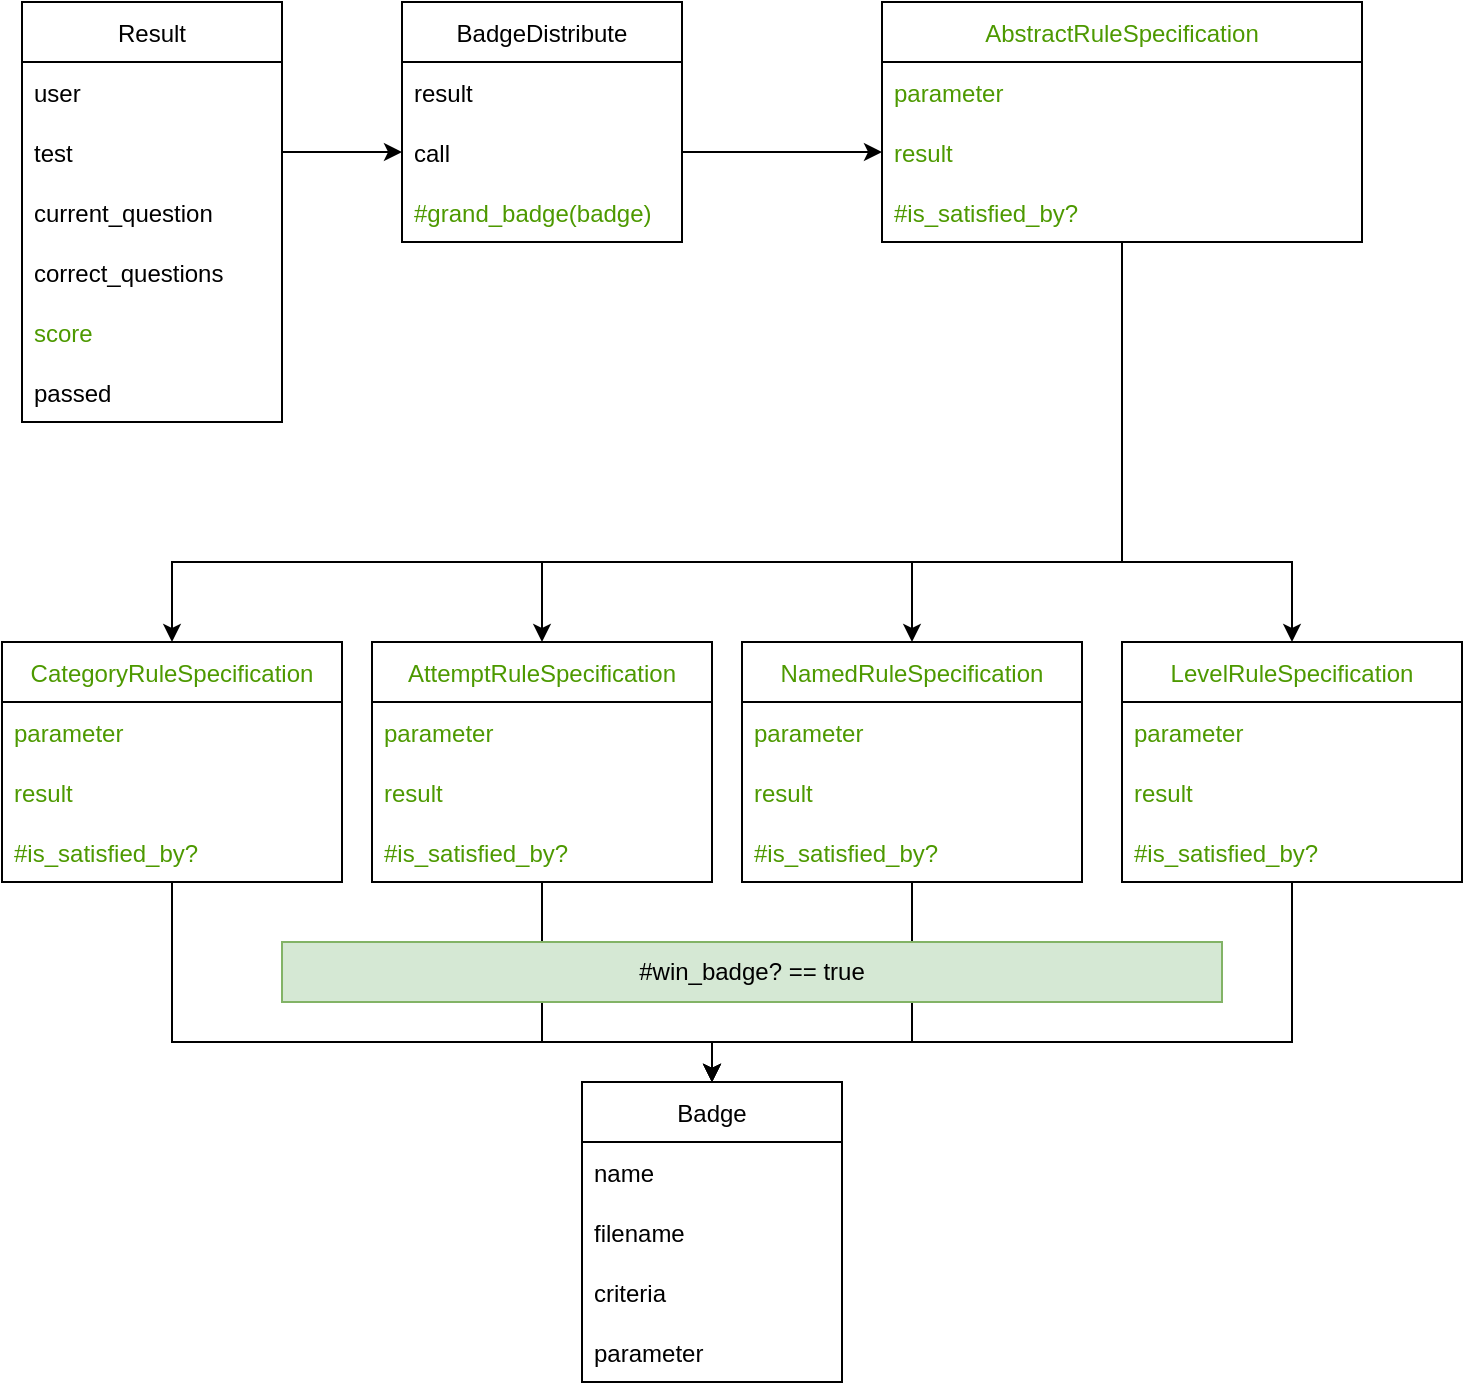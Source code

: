 <mxfile version="17.4.0" type="github">
  <diagram id="_0vtp9OptJLSK87kWKsh" name="Page-1">
    <mxGraphModel dx="1426" dy="820" grid="1" gridSize="10" guides="1" tooltips="1" connect="1" arrows="1" fold="1" page="1" pageScale="1" pageWidth="850" pageHeight="1100" math="0" shadow="0">
      <root>
        <mxCell id="0" />
        <mxCell id="1" parent="0" />
        <mxCell id="mfxGFPHrFce8fcPG04jD-1" value="Badge" style="swimlane;fontStyle=0;childLayout=stackLayout;horizontal=1;startSize=30;horizontalStack=0;resizeParent=1;resizeParentMax=0;resizeLast=0;collapsible=1;marginBottom=0;" parent="1" vertex="1">
          <mxGeometry x="330" y="660" width="130" height="150" as="geometry" />
        </mxCell>
        <mxCell id="mfxGFPHrFce8fcPG04jD-2" value="name" style="text;strokeColor=none;fillColor=none;align=left;verticalAlign=middle;spacingLeft=4;spacingRight=4;overflow=hidden;points=[[0,0.5],[1,0.5]];portConstraint=eastwest;rotatable=0;" parent="mfxGFPHrFce8fcPG04jD-1" vertex="1">
          <mxGeometry y="30" width="130" height="30" as="geometry" />
        </mxCell>
        <mxCell id="mfxGFPHrFce8fcPG04jD-3" value="filename" style="text;strokeColor=none;fillColor=none;align=left;verticalAlign=middle;spacingLeft=4;spacingRight=4;overflow=hidden;points=[[0,0.5],[1,0.5]];portConstraint=eastwest;rotatable=0;" parent="mfxGFPHrFce8fcPG04jD-1" vertex="1">
          <mxGeometry y="60" width="130" height="30" as="geometry" />
        </mxCell>
        <mxCell id="mfxGFPHrFce8fcPG04jD-4" value="criteria" style="text;strokeColor=none;fillColor=none;align=left;verticalAlign=middle;spacingLeft=4;spacingRight=4;overflow=hidden;points=[[0,0.5],[1,0.5]];portConstraint=eastwest;rotatable=0;" parent="mfxGFPHrFce8fcPG04jD-1" vertex="1">
          <mxGeometry y="90" width="130" height="30" as="geometry" />
        </mxCell>
        <mxCell id="mfxGFPHrFce8fcPG04jD-7" value="parameter" style="text;strokeColor=none;fillColor=none;align=left;verticalAlign=middle;spacingLeft=4;spacingRight=4;overflow=hidden;points=[[0,0.5],[1,0.5]];portConstraint=eastwest;rotatable=0;" parent="mfxGFPHrFce8fcPG04jD-1" vertex="1">
          <mxGeometry y="120" width="130" height="30" as="geometry" />
        </mxCell>
        <mxCell id="mfxGFPHrFce8fcPG04jD-8" value="Result" style="swimlane;fontStyle=0;childLayout=stackLayout;horizontal=1;startSize=30;horizontalStack=0;resizeParent=1;resizeParentMax=0;resizeLast=0;collapsible=1;marginBottom=0;" parent="1" vertex="1">
          <mxGeometry x="50" y="120" width="130" height="210" as="geometry" />
        </mxCell>
        <mxCell id="mfxGFPHrFce8fcPG04jD-9" value="user" style="text;strokeColor=none;fillColor=none;align=left;verticalAlign=middle;spacingLeft=4;spacingRight=4;overflow=hidden;points=[[0,0.5],[1,0.5]];portConstraint=eastwest;rotatable=0;" parent="mfxGFPHrFce8fcPG04jD-8" vertex="1">
          <mxGeometry y="30" width="130" height="30" as="geometry" />
        </mxCell>
        <mxCell id="mfxGFPHrFce8fcPG04jD-10" value="test" style="text;strokeColor=none;fillColor=none;align=left;verticalAlign=middle;spacingLeft=4;spacingRight=4;overflow=hidden;points=[[0,0.5],[1,0.5]];portConstraint=eastwest;rotatable=0;" parent="mfxGFPHrFce8fcPG04jD-8" vertex="1">
          <mxGeometry y="60" width="130" height="30" as="geometry" />
        </mxCell>
        <mxCell id="mfxGFPHrFce8fcPG04jD-11" value="current_question" style="text;strokeColor=none;fillColor=none;align=left;verticalAlign=middle;spacingLeft=4;spacingRight=4;overflow=hidden;points=[[0,0.5],[1,0.5]];portConstraint=eastwest;rotatable=0;" parent="mfxGFPHrFce8fcPG04jD-8" vertex="1">
          <mxGeometry y="90" width="130" height="30" as="geometry" />
        </mxCell>
        <mxCell id="mfxGFPHrFce8fcPG04jD-12" value="correct_questions" style="text;strokeColor=none;fillColor=none;align=left;verticalAlign=middle;spacingLeft=4;spacingRight=4;overflow=hidden;points=[[0,0.5],[1,0.5]];portConstraint=eastwest;rotatable=0;" parent="mfxGFPHrFce8fcPG04jD-8" vertex="1">
          <mxGeometry y="120" width="130" height="30" as="geometry" />
        </mxCell>
        <mxCell id="mfxGFPHrFce8fcPG04jD-16" value="score" style="text;strokeColor=none;fillColor=none;align=left;verticalAlign=middle;spacingLeft=4;spacingRight=4;overflow=hidden;points=[[0,0.5],[1,0.5]];portConstraint=eastwest;rotatable=0;fontColor=#4D9900;fontStyle=0" parent="mfxGFPHrFce8fcPG04jD-8" vertex="1">
          <mxGeometry y="150" width="130" height="30" as="geometry" />
        </mxCell>
        <mxCell id="mfxGFPHrFce8fcPG04jD-15" value="passed" style="text;strokeColor=none;fillColor=none;align=left;verticalAlign=middle;spacingLeft=4;spacingRight=4;overflow=hidden;points=[[0,0.5],[1,0.5]];portConstraint=eastwest;rotatable=0;" parent="mfxGFPHrFce8fcPG04jD-8" vertex="1">
          <mxGeometry y="180" width="130" height="30" as="geometry" />
        </mxCell>
        <mxCell id="mfxGFPHrFce8fcPG04jD-14" value="" style="endArrow=classic;html=1;rounded=0;exitX=1;exitY=0.5;exitDx=0;exitDy=0;entryX=0;entryY=0.5;entryDx=0;entryDy=0;" parent="1" source="mfxGFPHrFce8fcPG04jD-10" target="mfxGFPHrFce8fcPG04jD-19" edge="1">
          <mxGeometry width="50" height="50" relative="1" as="geometry">
            <mxPoint x="360" y="420" as="sourcePoint" />
            <mxPoint x="410" y="370" as="targetPoint" />
          </mxGeometry>
        </mxCell>
        <mxCell id="mfxGFPHrFce8fcPG04jD-17" value="BadgeDistribute" style="swimlane;fontStyle=0;childLayout=stackLayout;horizontal=1;startSize=30;horizontalStack=0;resizeParent=1;resizeParentMax=0;resizeLast=0;collapsible=1;marginBottom=0;fontColor=#000000;" parent="1" vertex="1">
          <mxGeometry x="240" y="120" width="140" height="120" as="geometry" />
        </mxCell>
        <mxCell id="mfxGFPHrFce8fcPG04jD-18" value="result" style="text;strokeColor=none;fillColor=none;align=left;verticalAlign=middle;spacingLeft=4;spacingRight=4;overflow=hidden;points=[[0,0.5],[1,0.5]];portConstraint=eastwest;rotatable=0;fontColor=#000000;" parent="mfxGFPHrFce8fcPG04jD-17" vertex="1">
          <mxGeometry y="30" width="140" height="30" as="geometry" />
        </mxCell>
        <mxCell id="mfxGFPHrFce8fcPG04jD-19" value="call" style="text;strokeColor=none;fillColor=none;align=left;verticalAlign=middle;spacingLeft=4;spacingRight=4;overflow=hidden;points=[[0,0.5],[1,0.5]];portConstraint=eastwest;rotatable=0;fontColor=#000000;" parent="mfxGFPHrFce8fcPG04jD-17" vertex="1">
          <mxGeometry y="60" width="140" height="30" as="geometry" />
        </mxCell>
        <mxCell id="mfxGFPHrFce8fcPG04jD-20" value="#grand_badge(badge)" style="text;strokeColor=none;fillColor=none;align=left;verticalAlign=middle;spacingLeft=4;spacingRight=4;overflow=hidden;points=[[0,0.5],[1,0.5]];portConstraint=eastwest;rotatable=0;fontColor=#4D9900;" parent="mfxGFPHrFce8fcPG04jD-17" vertex="1">
          <mxGeometry y="90" width="140" height="30" as="geometry" />
        </mxCell>
        <mxCell id="mfxGFPHrFce8fcPG04jD-50" style="edgeStyle=orthogonalEdgeStyle;rounded=0;orthogonalLoop=1;jettySize=auto;html=1;fontColor=#000000;" parent="1" source="mfxGFPHrFce8fcPG04jD-21" target="mfxGFPHrFce8fcPG04jD-26" edge="1">
          <mxGeometry relative="1" as="geometry">
            <Array as="points">
              <mxPoint x="600" y="400" />
              <mxPoint x="125" y="400" />
            </Array>
          </mxGeometry>
        </mxCell>
        <mxCell id="mfxGFPHrFce8fcPG04jD-51" style="edgeStyle=orthogonalEdgeStyle;rounded=0;orthogonalLoop=1;jettySize=auto;html=1;fontColor=#000000;" parent="1" source="mfxGFPHrFce8fcPG04jD-21" target="mfxGFPHrFce8fcPG04jD-33" edge="1">
          <mxGeometry relative="1" as="geometry">
            <Array as="points">
              <mxPoint x="600" y="400" />
              <mxPoint x="310" y="400" />
            </Array>
          </mxGeometry>
        </mxCell>
        <mxCell id="mfxGFPHrFce8fcPG04jD-52" style="edgeStyle=orthogonalEdgeStyle;rounded=0;orthogonalLoop=1;jettySize=auto;html=1;fontColor=#000000;" parent="1" source="mfxGFPHrFce8fcPG04jD-21" target="mfxGFPHrFce8fcPG04jD-37" edge="1">
          <mxGeometry relative="1" as="geometry">
            <Array as="points">
              <mxPoint x="600" y="400" />
              <mxPoint x="495" y="400" />
            </Array>
          </mxGeometry>
        </mxCell>
        <mxCell id="mfxGFPHrFce8fcPG04jD-53" style="edgeStyle=orthogonalEdgeStyle;rounded=0;orthogonalLoop=1;jettySize=auto;html=1;fontColor=#000000;" parent="1" source="mfxGFPHrFce8fcPG04jD-21" target="mfxGFPHrFce8fcPG04jD-41" edge="1">
          <mxGeometry relative="1" as="geometry">
            <Array as="points">
              <mxPoint x="600" y="400" />
              <mxPoint x="685" y="400" />
            </Array>
          </mxGeometry>
        </mxCell>
        <mxCell id="mfxGFPHrFce8fcPG04jD-21" value="AbstractRuleSpecification" style="swimlane;fontStyle=0;childLayout=stackLayout;horizontal=1;startSize=30;horizontalStack=0;resizeParent=1;resizeParentMax=0;resizeLast=0;collapsible=1;marginBottom=0;fontColor=#4D9900;" parent="1" vertex="1">
          <mxGeometry x="480" y="120" width="240" height="120" as="geometry" />
        </mxCell>
        <mxCell id="mfxGFPHrFce8fcPG04jD-22" value="parameter" style="text;strokeColor=none;fillColor=none;align=left;verticalAlign=middle;spacingLeft=4;spacingRight=4;overflow=hidden;points=[[0,0.5],[1,0.5]];portConstraint=eastwest;rotatable=0;fontColor=#4D9900;" parent="mfxGFPHrFce8fcPG04jD-21" vertex="1">
          <mxGeometry y="30" width="240" height="30" as="geometry" />
        </mxCell>
        <mxCell id="mfxGFPHrFce8fcPG04jD-23" value="result" style="text;strokeColor=none;fillColor=none;align=left;verticalAlign=middle;spacingLeft=4;spacingRight=4;overflow=hidden;points=[[0,0.5],[1,0.5]];portConstraint=eastwest;rotatable=0;fontColor=#4D9900;" parent="mfxGFPHrFce8fcPG04jD-21" vertex="1">
          <mxGeometry y="60" width="240" height="30" as="geometry" />
        </mxCell>
        <mxCell id="mfxGFPHrFce8fcPG04jD-24" value="#is_satisfied_by?" style="text;strokeColor=none;fillColor=none;align=left;verticalAlign=middle;spacingLeft=4;spacingRight=4;overflow=hidden;points=[[0,0.5],[1,0.5]];portConstraint=eastwest;rotatable=0;fontColor=#4D9900;" parent="mfxGFPHrFce8fcPG04jD-21" vertex="1">
          <mxGeometry y="90" width="240" height="30" as="geometry" />
        </mxCell>
        <mxCell id="mfxGFPHrFce8fcPG04jD-25" style="edgeStyle=orthogonalEdgeStyle;rounded=0;orthogonalLoop=1;jettySize=auto;html=1;exitX=1;exitY=0.5;exitDx=0;exitDy=0;fontColor=#000000;" parent="1" source="mfxGFPHrFce8fcPG04jD-19" target="mfxGFPHrFce8fcPG04jD-23" edge="1">
          <mxGeometry relative="1" as="geometry" />
        </mxCell>
        <mxCell id="mfxGFPHrFce8fcPG04jD-54" style="edgeStyle=orthogonalEdgeStyle;rounded=0;orthogonalLoop=1;jettySize=auto;html=1;entryX=0.5;entryY=0;entryDx=0;entryDy=0;fontColor=#000000;" parent="1" source="mfxGFPHrFce8fcPG04jD-26" target="mfxGFPHrFce8fcPG04jD-1" edge="1">
          <mxGeometry relative="1" as="geometry">
            <Array as="points">
              <mxPoint x="125" y="640" />
              <mxPoint x="395" y="640" />
            </Array>
          </mxGeometry>
        </mxCell>
        <mxCell id="mfxGFPHrFce8fcPG04jD-26" value="CategoryRuleSpecification" style="swimlane;fontStyle=0;childLayout=stackLayout;horizontal=1;startSize=30;horizontalStack=0;resizeParent=1;resizeParentMax=0;resizeLast=0;collapsible=1;marginBottom=0;fontColor=#4D9900;" parent="1" vertex="1">
          <mxGeometry x="40" y="440" width="170" height="120" as="geometry" />
        </mxCell>
        <mxCell id="mfxGFPHrFce8fcPG04jD-27" value="parameter" style="text;strokeColor=none;fillColor=none;align=left;verticalAlign=middle;spacingLeft=4;spacingRight=4;overflow=hidden;points=[[0,0.5],[1,0.5]];portConstraint=eastwest;rotatable=0;fontColor=#4D9900;" parent="mfxGFPHrFce8fcPG04jD-26" vertex="1">
          <mxGeometry y="30" width="170" height="30" as="geometry" />
        </mxCell>
        <mxCell id="mfxGFPHrFce8fcPG04jD-28" value="result" style="text;strokeColor=none;fillColor=none;align=left;verticalAlign=middle;spacingLeft=4;spacingRight=4;overflow=hidden;points=[[0,0.5],[1,0.5]];portConstraint=eastwest;rotatable=0;fontColor=#4D9900;" parent="mfxGFPHrFce8fcPG04jD-26" vertex="1">
          <mxGeometry y="60" width="170" height="30" as="geometry" />
        </mxCell>
        <mxCell id="mfxGFPHrFce8fcPG04jD-29" value="#is_satisfied_by?" style="text;strokeColor=none;fillColor=none;align=left;verticalAlign=middle;spacingLeft=4;spacingRight=4;overflow=hidden;points=[[0,0.5],[1,0.5]];portConstraint=eastwest;rotatable=0;fontColor=#4D9900;" parent="mfxGFPHrFce8fcPG04jD-26" vertex="1">
          <mxGeometry y="90" width="170" height="30" as="geometry" />
        </mxCell>
        <mxCell id="mfxGFPHrFce8fcPG04jD-55" style="edgeStyle=orthogonalEdgeStyle;rounded=0;orthogonalLoop=1;jettySize=auto;html=1;entryX=0.5;entryY=0;entryDx=0;entryDy=0;fontColor=#000000;" parent="1" source="mfxGFPHrFce8fcPG04jD-33" target="mfxGFPHrFce8fcPG04jD-1" edge="1">
          <mxGeometry relative="1" as="geometry">
            <Array as="points">
              <mxPoint x="310" y="640" />
              <mxPoint x="395" y="640" />
            </Array>
          </mxGeometry>
        </mxCell>
        <mxCell id="mfxGFPHrFce8fcPG04jD-33" value="AttemptRuleSpecification" style="swimlane;fontStyle=0;childLayout=stackLayout;horizontal=1;startSize=30;horizontalStack=0;resizeParent=1;resizeParentMax=0;resizeLast=0;collapsible=1;marginBottom=0;fontColor=#4D9900;" parent="1" vertex="1">
          <mxGeometry x="225" y="440" width="170" height="120" as="geometry" />
        </mxCell>
        <mxCell id="mfxGFPHrFce8fcPG04jD-34" value="parameter" style="text;strokeColor=none;fillColor=none;align=left;verticalAlign=middle;spacingLeft=4;spacingRight=4;overflow=hidden;points=[[0,0.5],[1,0.5]];portConstraint=eastwest;rotatable=0;fontColor=#4D9900;" parent="mfxGFPHrFce8fcPG04jD-33" vertex="1">
          <mxGeometry y="30" width="170" height="30" as="geometry" />
        </mxCell>
        <mxCell id="mfxGFPHrFce8fcPG04jD-35" value="result" style="text;strokeColor=none;fillColor=none;align=left;verticalAlign=middle;spacingLeft=4;spacingRight=4;overflow=hidden;points=[[0,0.5],[1,0.5]];portConstraint=eastwest;rotatable=0;fontColor=#4D9900;" parent="mfxGFPHrFce8fcPG04jD-33" vertex="1">
          <mxGeometry y="60" width="170" height="30" as="geometry" />
        </mxCell>
        <mxCell id="mfxGFPHrFce8fcPG04jD-36" value="#is_satisfied_by?" style="text;strokeColor=none;fillColor=none;align=left;verticalAlign=middle;spacingLeft=4;spacingRight=4;overflow=hidden;points=[[0,0.5],[1,0.5]];portConstraint=eastwest;rotatable=0;fontColor=#4D9900;" parent="mfxGFPHrFce8fcPG04jD-33" vertex="1">
          <mxGeometry y="90" width="170" height="30" as="geometry" />
        </mxCell>
        <mxCell id="mfxGFPHrFce8fcPG04jD-56" style="edgeStyle=orthogonalEdgeStyle;rounded=0;orthogonalLoop=1;jettySize=auto;html=1;entryX=0.5;entryY=0;entryDx=0;entryDy=0;fontColor=#000000;" parent="1" source="mfxGFPHrFce8fcPG04jD-37" target="mfxGFPHrFce8fcPG04jD-1" edge="1">
          <mxGeometry relative="1" as="geometry">
            <Array as="points">
              <mxPoint x="495" y="640" />
              <mxPoint x="395" y="640" />
            </Array>
          </mxGeometry>
        </mxCell>
        <mxCell id="mfxGFPHrFce8fcPG04jD-37" value="NamedRuleSpecification" style="swimlane;fontStyle=0;childLayout=stackLayout;horizontal=1;startSize=30;horizontalStack=0;resizeParent=1;resizeParentMax=0;resizeLast=0;collapsible=1;marginBottom=0;fontColor=#4D9900;" parent="1" vertex="1">
          <mxGeometry x="410" y="440" width="170" height="120" as="geometry" />
        </mxCell>
        <mxCell id="mfxGFPHrFce8fcPG04jD-38" value="parameter" style="text;strokeColor=none;fillColor=none;align=left;verticalAlign=middle;spacingLeft=4;spacingRight=4;overflow=hidden;points=[[0,0.5],[1,0.5]];portConstraint=eastwest;rotatable=0;fontColor=#4D9900;" parent="mfxGFPHrFce8fcPG04jD-37" vertex="1">
          <mxGeometry y="30" width="170" height="30" as="geometry" />
        </mxCell>
        <mxCell id="mfxGFPHrFce8fcPG04jD-39" value="result" style="text;strokeColor=none;fillColor=none;align=left;verticalAlign=middle;spacingLeft=4;spacingRight=4;overflow=hidden;points=[[0,0.5],[1,0.5]];portConstraint=eastwest;rotatable=0;fontColor=#4D9900;" parent="mfxGFPHrFce8fcPG04jD-37" vertex="1">
          <mxGeometry y="60" width="170" height="30" as="geometry" />
        </mxCell>
        <mxCell id="mfxGFPHrFce8fcPG04jD-40" value="#is_satisfied_by?" style="text;strokeColor=none;fillColor=none;align=left;verticalAlign=middle;spacingLeft=4;spacingRight=4;overflow=hidden;points=[[0,0.5],[1,0.5]];portConstraint=eastwest;rotatable=0;fontColor=#4D9900;" parent="mfxGFPHrFce8fcPG04jD-37" vertex="1">
          <mxGeometry y="90" width="170" height="30" as="geometry" />
        </mxCell>
        <mxCell id="mfxGFPHrFce8fcPG04jD-57" style="edgeStyle=orthogonalEdgeStyle;rounded=0;orthogonalLoop=1;jettySize=auto;html=1;fontColor=#000000;" parent="1" source="mfxGFPHrFce8fcPG04jD-41" target="mfxGFPHrFce8fcPG04jD-1" edge="1">
          <mxGeometry relative="1" as="geometry">
            <Array as="points">
              <mxPoint x="685" y="640" />
              <mxPoint x="395" y="640" />
            </Array>
          </mxGeometry>
        </mxCell>
        <mxCell id="mfxGFPHrFce8fcPG04jD-41" value="LevelRuleSpecification" style="swimlane;fontStyle=0;childLayout=stackLayout;horizontal=1;startSize=30;horizontalStack=0;resizeParent=1;resizeParentMax=0;resizeLast=0;collapsible=1;marginBottom=0;fontColor=#4D9900;" parent="1" vertex="1">
          <mxGeometry x="600" y="440" width="170" height="120" as="geometry" />
        </mxCell>
        <mxCell id="mfxGFPHrFce8fcPG04jD-42" value="parameter" style="text;strokeColor=none;fillColor=none;align=left;verticalAlign=middle;spacingLeft=4;spacingRight=4;overflow=hidden;points=[[0,0.5],[1,0.5]];portConstraint=eastwest;rotatable=0;fontColor=#4D9900;" parent="mfxGFPHrFce8fcPG04jD-41" vertex="1">
          <mxGeometry y="30" width="170" height="30" as="geometry" />
        </mxCell>
        <mxCell id="mfxGFPHrFce8fcPG04jD-43" value="result" style="text;strokeColor=none;fillColor=none;align=left;verticalAlign=middle;spacingLeft=4;spacingRight=4;overflow=hidden;points=[[0,0.5],[1,0.5]];portConstraint=eastwest;rotatable=0;fontColor=#4D9900;" parent="mfxGFPHrFce8fcPG04jD-41" vertex="1">
          <mxGeometry y="60" width="170" height="30" as="geometry" />
        </mxCell>
        <mxCell id="mfxGFPHrFce8fcPG04jD-44" value="#is_satisfied_by?" style="text;strokeColor=none;fillColor=none;align=left;verticalAlign=middle;spacingLeft=4;spacingRight=4;overflow=hidden;points=[[0,0.5],[1,0.5]];portConstraint=eastwest;rotatable=0;fontColor=#4D9900;" parent="mfxGFPHrFce8fcPG04jD-41" vertex="1">
          <mxGeometry y="90" width="170" height="30" as="geometry" />
        </mxCell>
        <mxCell id="mfxGFPHrFce8fcPG04jD-58" value="#win_badge? == true" style="text;html=1;align=center;verticalAlign=middle;whiteSpace=wrap;rounded=0;fillColor=#d5e8d4;strokeColor=#82b366;" parent="1" vertex="1">
          <mxGeometry x="180" y="590" width="470" height="30" as="geometry" />
        </mxCell>
      </root>
    </mxGraphModel>
  </diagram>
</mxfile>
